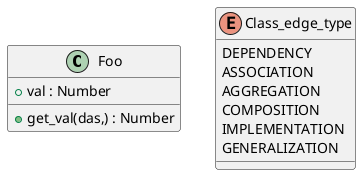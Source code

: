 @startuml

class Foo{
  +val : Number
  +get_val(das,) : Number
}

enum Class_edge_type {
    DEPENDENCY
    ASSOCIATION
    AGGREGATION
    COMPOSITION
    IMPLEMENTATION
    GENERALIZATION
}

@enduml
